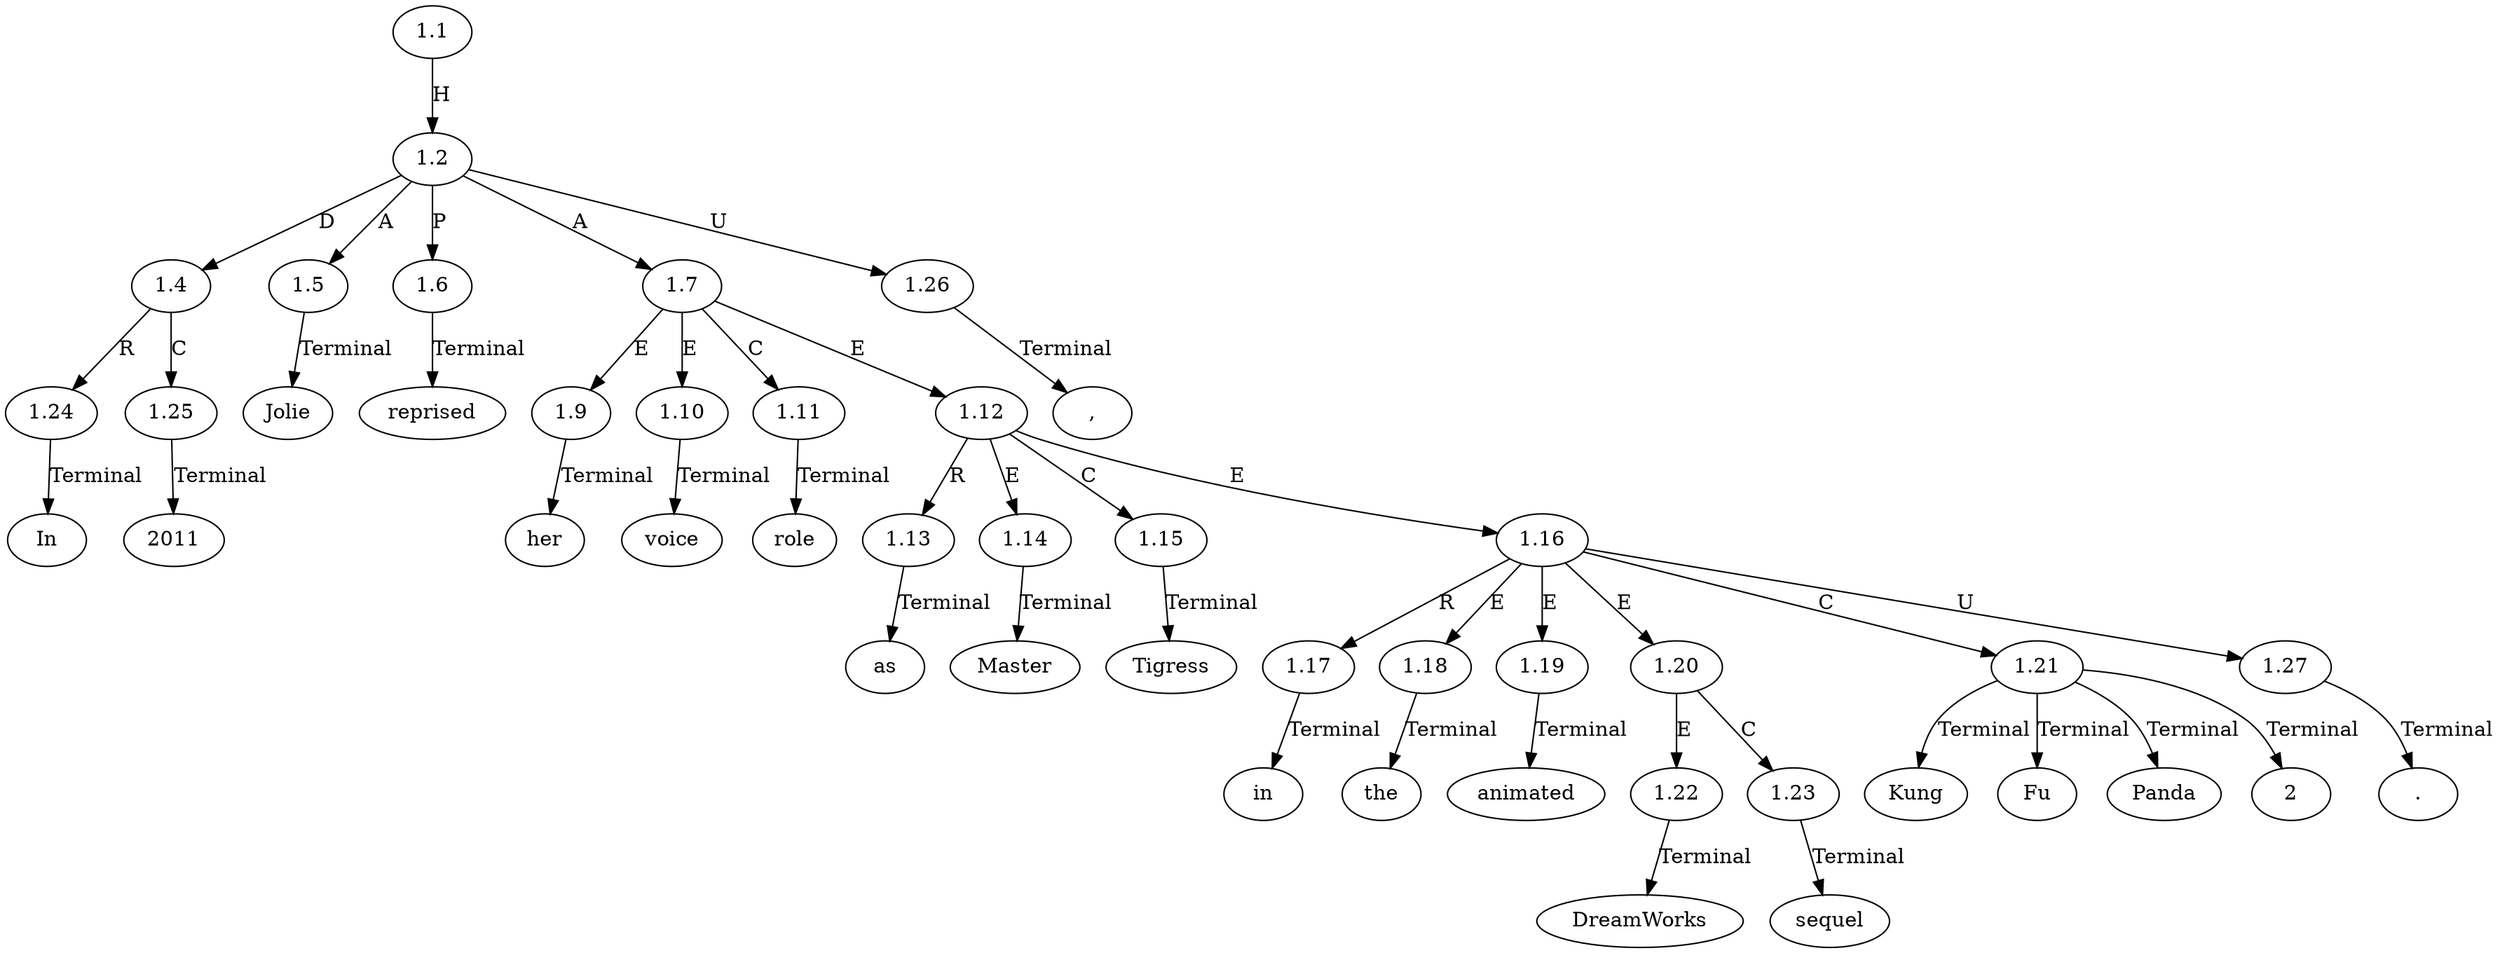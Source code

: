 // Graph
digraph {
	0.1 [label=In ordering=out]
	0.10 [label=Master ordering=out]
	0.11 [label=Tigress ordering=out]
	0.12 [label=in ordering=out]
	0.13 [label=the ordering=out]
	0.14 [label=animated ordering=out]
	0.15 [label=DreamWorks ordering=out]
	0.16 [label=sequel ordering=out]
	0.17 [label=Kung ordering=out]
	0.18 [label=Fu ordering=out]
	0.19 [label=Panda ordering=out]
	0.2 [label=2011 ordering=out]
	0.20 [label=2 ordering=out]
	0.21 [label="." ordering=out]
	0.3 [label="," ordering=out]
	0.4 [label=Jolie ordering=out]
	0.5 [label=reprised ordering=out]
	0.6 [label=her ordering=out]
	0.7 [label=voice ordering=out]
	0.8 [label=role ordering=out]
	0.9 [label=as ordering=out]
	1.1 [label=1.1 ordering=out]
	1.2 [label=1.2 ordering=out]
	1.4 [label=1.4 ordering=out]
	1.5 [label=1.5 ordering=out]
	1.6 [label=1.6 ordering=out]
	1.7 [label=1.7 ordering=out]
	1.9 [label=1.9 ordering=out]
	1.10 [label=1.10 ordering=out]
	1.11 [label=1.11 ordering=out]
	1.12 [label=1.12 ordering=out]
	1.13 [label=1.13 ordering=out]
	1.14 [label=1.14 ordering=out]
	1.15 [label=1.15 ordering=out]
	1.16 [label=1.16 ordering=out]
	1.17 [label=1.17 ordering=out]
	1.18 [label=1.18 ordering=out]
	1.19 [label=1.19 ordering=out]
	1.20 [label=1.20 ordering=out]
	1.21 [label=1.21 ordering=out]
	1.22 [label=1.22 ordering=out]
	1.23 [label=1.23 ordering=out]
	1.24 [label=1.24 ordering=out]
	1.25 [label=1.25 ordering=out]
	1.26 [label=1.26 ordering=out]
	1.27 [label=1.27 ordering=out]
	1.1 -> 1.2 [label=H ordering=out]
	1.2 -> 1.4 [label=D ordering=out]
	1.2 -> 1.5 [label=A ordering=out]
	1.2 -> 1.6 [label=P ordering=out]
	1.2 -> 1.7 [label=A ordering=out]
	1.2 -> 1.26 [label=U ordering=out]
	1.4 -> 1.24 [label=R ordering=out]
	1.4 -> 1.25 [label=C ordering=out]
	1.5 -> 0.4 [label=Terminal ordering=out]
	1.6 -> 0.5 [label=Terminal ordering=out]
	1.7 -> 1.9 [label=E ordering=out]
	1.7 -> 1.10 [label=E ordering=out]
	1.7 -> 1.11 [label=C ordering=out]
	1.7 -> 1.12 [label=E ordering=out]
	1.9 -> 0.6 [label=Terminal ordering=out]
	1.10 -> 0.7 [label=Terminal ordering=out]
	1.11 -> 0.8 [label=Terminal ordering=out]
	1.12 -> 1.13 [label=R ordering=out]
	1.12 -> 1.14 [label=E ordering=out]
	1.12 -> 1.15 [label=C ordering=out]
	1.12 -> 1.16 [label=E ordering=out]
	1.13 -> 0.9 [label=Terminal ordering=out]
	1.14 -> 0.10 [label=Terminal ordering=out]
	1.15 -> 0.11 [label=Terminal ordering=out]
	1.16 -> 1.17 [label=R ordering=out]
	1.16 -> 1.18 [label=E ordering=out]
	1.16 -> 1.19 [label=E ordering=out]
	1.16 -> 1.20 [label=E ordering=out]
	1.16 -> 1.21 [label=C ordering=out]
	1.16 -> 1.27 [label=U ordering=out]
	1.17 -> 0.12 [label=Terminal ordering=out]
	1.18 -> 0.13 [label=Terminal ordering=out]
	1.19 -> 0.14 [label=Terminal ordering=out]
	1.20 -> 1.22 [label=E ordering=out]
	1.20 -> 1.23 [label=C ordering=out]
	1.21 -> 0.17 [label=Terminal ordering=out]
	1.21 -> 0.18 [label=Terminal ordering=out]
	1.21 -> 0.19 [label=Terminal ordering=out]
	1.21 -> 0.20 [label=Terminal ordering=out]
	1.22 -> 0.15 [label=Terminal ordering=out]
	1.23 -> 0.16 [label=Terminal ordering=out]
	1.24 -> 0.1 [label=Terminal ordering=out]
	1.25 -> 0.2 [label=Terminal ordering=out]
	1.26 -> 0.3 [label=Terminal ordering=out]
	1.27 -> 0.21 [label=Terminal ordering=out]
}
